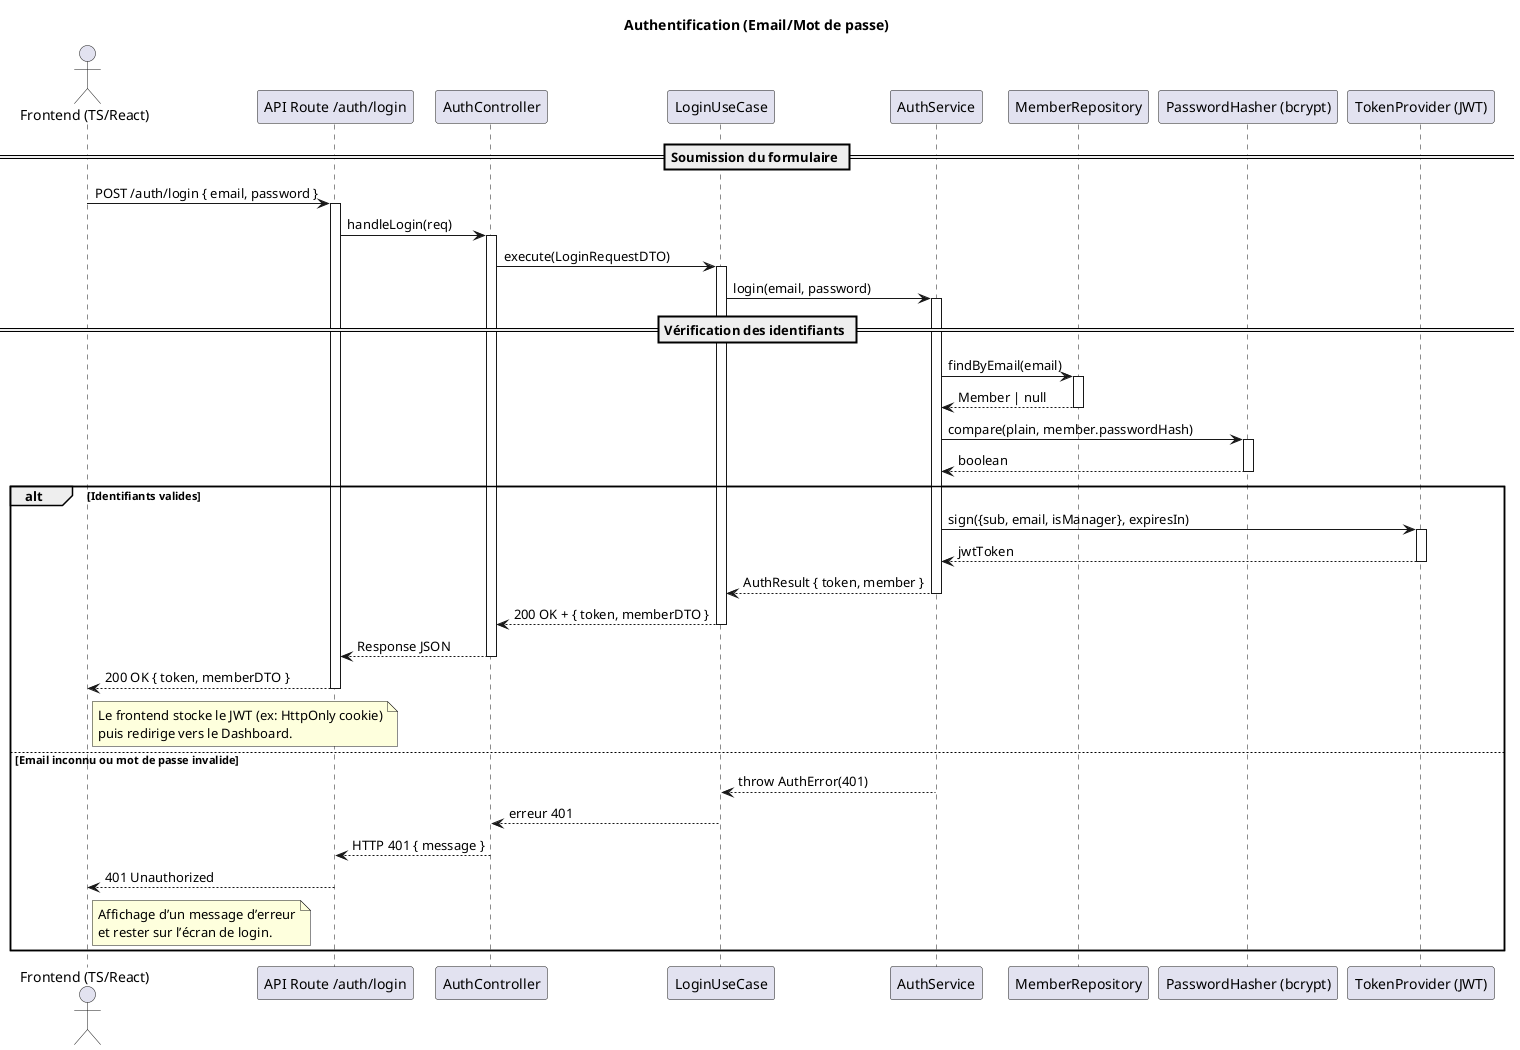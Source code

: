 @startuml CoworkSpace - Auth Sequence

title Authentification (Email/Mot de passe)

actor User as "Frontend (TS/React)"
participant "API Route /auth/login" as Route
participant AuthController
participant LoginUseCase
participant AuthService
participant MemberRepository as Repo
participant PasswordHasher as "PasswordHasher (bcrypt)"
participant TokenProvider as "TokenProvider (JWT)"

== Soumission du formulaire ==
User -> Route : POST /auth/login { email, password }
activate Route
Route -> AuthController : handleLogin(req)
activate AuthController

AuthController -> LoginUseCase : execute(LoginRequestDTO)
activate LoginUseCase

LoginUseCase -> AuthService : login(email, password)
activate AuthService

== Vérification des identifiants ==
AuthService -> Repo : findByEmail(email)
activate Repo
Repo --> AuthService : Member | null
deactivate Repo

AuthService -> PasswordHasher : compare(plain, member.passwordHash)
activate PasswordHasher
PasswordHasher --> AuthService : boolean
deactivate PasswordHasher

alt Identifiants valides
  AuthService -> TokenProvider : sign({sub, email, isManager}, expiresIn)
  activate TokenProvider
  TokenProvider --> AuthService : jwtToken
  deactivate TokenProvider

  AuthService --> LoginUseCase : AuthResult { token, member }
  deactivate AuthService

  LoginUseCase --> AuthController : 200 OK + { token, memberDTO }
  deactivate LoginUseCase

  AuthController --> Route : Response JSON
  deactivate AuthController

  Route --> User : 200 OK { token, memberDTO }
  deactivate Route

  note right of User
    Le frontend stocke le JWT (ex: HttpOnly cookie)
    puis redirige vers le Dashboard.
  end note
else Email inconnu ou mot de passe invalide
  AuthService --> LoginUseCase : throw AuthError(401)
  deactivate AuthService

  LoginUseCase --> AuthController : erreur 401
  deactivate LoginUseCase

  AuthController --> Route : HTTP 401 { message }
  deactivate AuthController

  Route --> User : 401 Unauthorized
  deactivate Route

  note right of User
    Affichage d’un message d’erreur
    et rester sur l’écran de login.
  end note
end

@enduml
